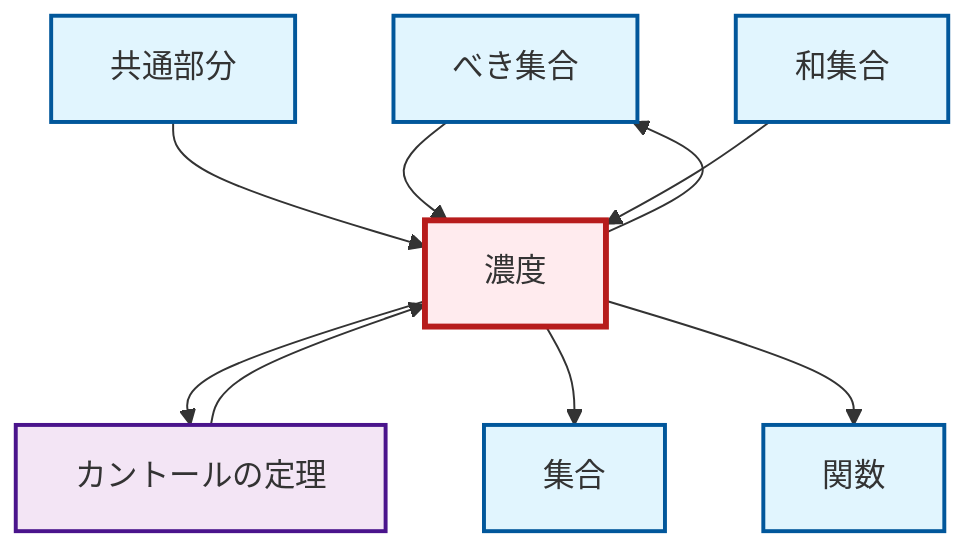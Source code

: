 graph TD
    classDef definition fill:#e1f5fe,stroke:#01579b,stroke-width:2px
    classDef theorem fill:#f3e5f5,stroke:#4a148c,stroke-width:2px
    classDef axiom fill:#fff3e0,stroke:#e65100,stroke-width:2px
    classDef example fill:#e8f5e9,stroke:#1b5e20,stroke-width:2px
    classDef current fill:#ffebee,stroke:#b71c1c,stroke-width:3px
    def-power-set["べき集合"]:::definition
    def-cardinality["濃度"]:::definition
    thm-cantor["カントールの定理"]:::theorem
    def-intersection["共通部分"]:::definition
    def-union["和集合"]:::definition
    def-function["関数"]:::definition
    def-set["集合"]:::definition
    def-cardinality --> thm-cantor
    def-cardinality --> def-set
    def-cardinality --> def-power-set
    thm-cantor --> def-cardinality
    def-cardinality --> def-function
    def-intersection --> def-cardinality
    def-power-set --> def-cardinality
    def-union --> def-cardinality
    class def-cardinality current